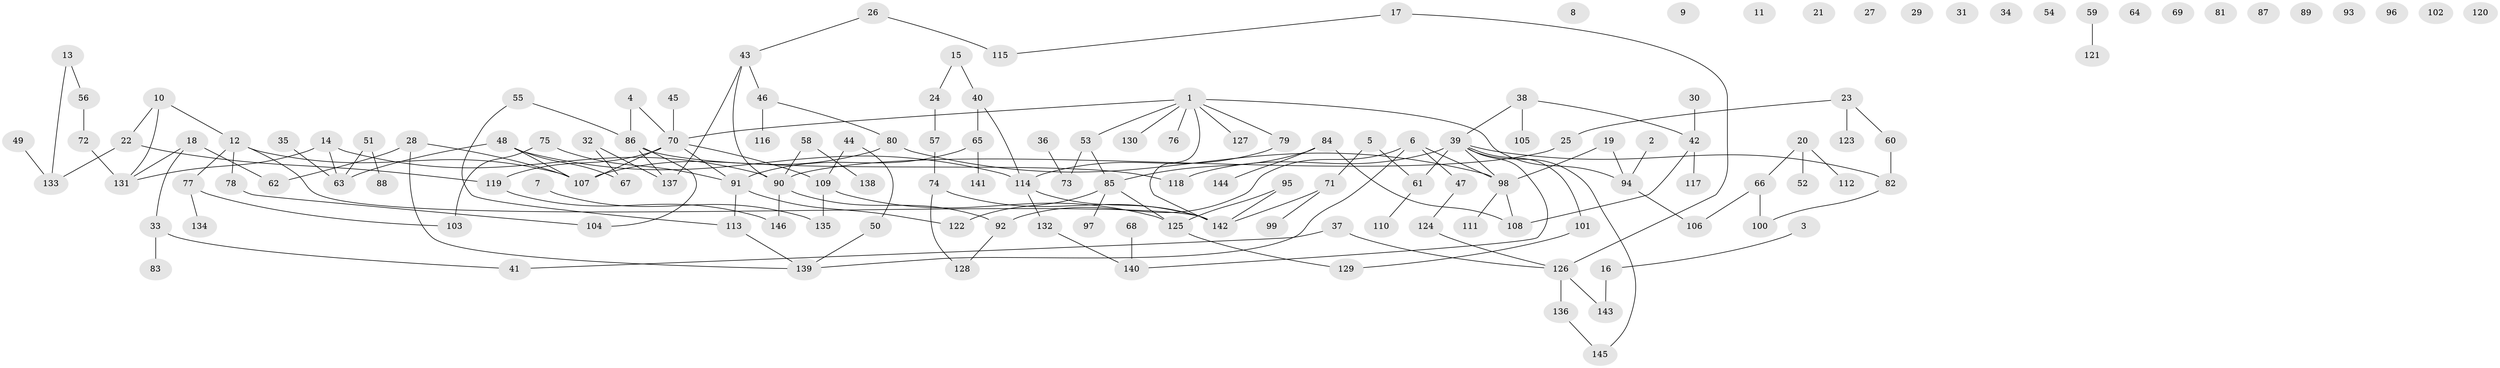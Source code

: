 // Generated by graph-tools (version 1.1) at 2025/33/03/09/25 02:33:25]
// undirected, 146 vertices, 162 edges
graph export_dot {
graph [start="1"]
  node [color=gray90,style=filled];
  1;
  2;
  3;
  4;
  5;
  6;
  7;
  8;
  9;
  10;
  11;
  12;
  13;
  14;
  15;
  16;
  17;
  18;
  19;
  20;
  21;
  22;
  23;
  24;
  25;
  26;
  27;
  28;
  29;
  30;
  31;
  32;
  33;
  34;
  35;
  36;
  37;
  38;
  39;
  40;
  41;
  42;
  43;
  44;
  45;
  46;
  47;
  48;
  49;
  50;
  51;
  52;
  53;
  54;
  55;
  56;
  57;
  58;
  59;
  60;
  61;
  62;
  63;
  64;
  65;
  66;
  67;
  68;
  69;
  70;
  71;
  72;
  73;
  74;
  75;
  76;
  77;
  78;
  79;
  80;
  81;
  82;
  83;
  84;
  85;
  86;
  87;
  88;
  89;
  90;
  91;
  92;
  93;
  94;
  95;
  96;
  97;
  98;
  99;
  100;
  101;
  102;
  103;
  104;
  105;
  106;
  107;
  108;
  109;
  110;
  111;
  112;
  113;
  114;
  115;
  116;
  117;
  118;
  119;
  120;
  121;
  122;
  123;
  124;
  125;
  126;
  127;
  128;
  129;
  130;
  131;
  132;
  133;
  134;
  135;
  136;
  137;
  138;
  139;
  140;
  141;
  142;
  143;
  144;
  145;
  146;
  1 -- 53;
  1 -- 70;
  1 -- 76;
  1 -- 79;
  1 -- 94;
  1 -- 127;
  1 -- 130;
  1 -- 142;
  2 -- 94;
  3 -- 16;
  4 -- 70;
  4 -- 86;
  5 -- 61;
  5 -- 71;
  6 -- 47;
  6 -- 92;
  6 -- 98;
  6 -- 139;
  7 -- 135;
  10 -- 12;
  10 -- 22;
  10 -- 131;
  12 -- 77;
  12 -- 78;
  12 -- 107;
  12 -- 142;
  13 -- 56;
  13 -- 133;
  14 -- 63;
  14 -- 90;
  14 -- 131;
  15 -- 24;
  15 -- 40;
  16 -- 143;
  17 -- 115;
  17 -- 126;
  18 -- 33;
  18 -- 62;
  18 -- 131;
  19 -- 94;
  19 -- 98;
  20 -- 52;
  20 -- 66;
  20 -- 112;
  22 -- 119;
  22 -- 133;
  23 -- 25;
  23 -- 60;
  23 -- 123;
  24 -- 57;
  25 -- 90;
  26 -- 43;
  26 -- 115;
  28 -- 62;
  28 -- 107;
  28 -- 139;
  30 -- 42;
  32 -- 67;
  32 -- 137;
  33 -- 41;
  33 -- 83;
  35 -- 63;
  36 -- 73;
  37 -- 41;
  37 -- 126;
  38 -- 39;
  38 -- 42;
  38 -- 105;
  39 -- 61;
  39 -- 82;
  39 -- 98;
  39 -- 101;
  39 -- 118;
  39 -- 140;
  39 -- 145;
  40 -- 65;
  40 -- 114;
  42 -- 108;
  42 -- 117;
  43 -- 46;
  43 -- 90;
  43 -- 137;
  44 -- 50;
  44 -- 109;
  45 -- 70;
  46 -- 80;
  46 -- 116;
  47 -- 124;
  48 -- 63;
  48 -- 67;
  48 -- 107;
  48 -- 114;
  49 -- 133;
  50 -- 139;
  51 -- 63;
  51 -- 88;
  53 -- 73;
  53 -- 85;
  55 -- 86;
  55 -- 113;
  56 -- 72;
  57 -- 74;
  58 -- 90;
  58 -- 138;
  59 -- 121;
  60 -- 82;
  61 -- 110;
  65 -- 91;
  65 -- 141;
  66 -- 100;
  66 -- 106;
  68 -- 140;
  70 -- 91;
  70 -- 107;
  70 -- 109;
  70 -- 119;
  71 -- 99;
  71 -- 142;
  72 -- 131;
  74 -- 128;
  74 -- 142;
  75 -- 91;
  75 -- 103;
  77 -- 103;
  77 -- 134;
  78 -- 104;
  79 -- 114;
  80 -- 98;
  80 -- 107;
  82 -- 100;
  84 -- 85;
  84 -- 108;
  84 -- 144;
  85 -- 97;
  85 -- 122;
  85 -- 125;
  86 -- 104;
  86 -- 118;
  86 -- 137;
  90 -- 92;
  90 -- 146;
  91 -- 113;
  91 -- 122;
  92 -- 128;
  94 -- 106;
  95 -- 125;
  95 -- 142;
  98 -- 108;
  98 -- 111;
  101 -- 129;
  109 -- 125;
  109 -- 135;
  113 -- 139;
  114 -- 132;
  114 -- 142;
  119 -- 146;
  124 -- 126;
  125 -- 129;
  126 -- 136;
  126 -- 143;
  132 -- 140;
  136 -- 145;
}
